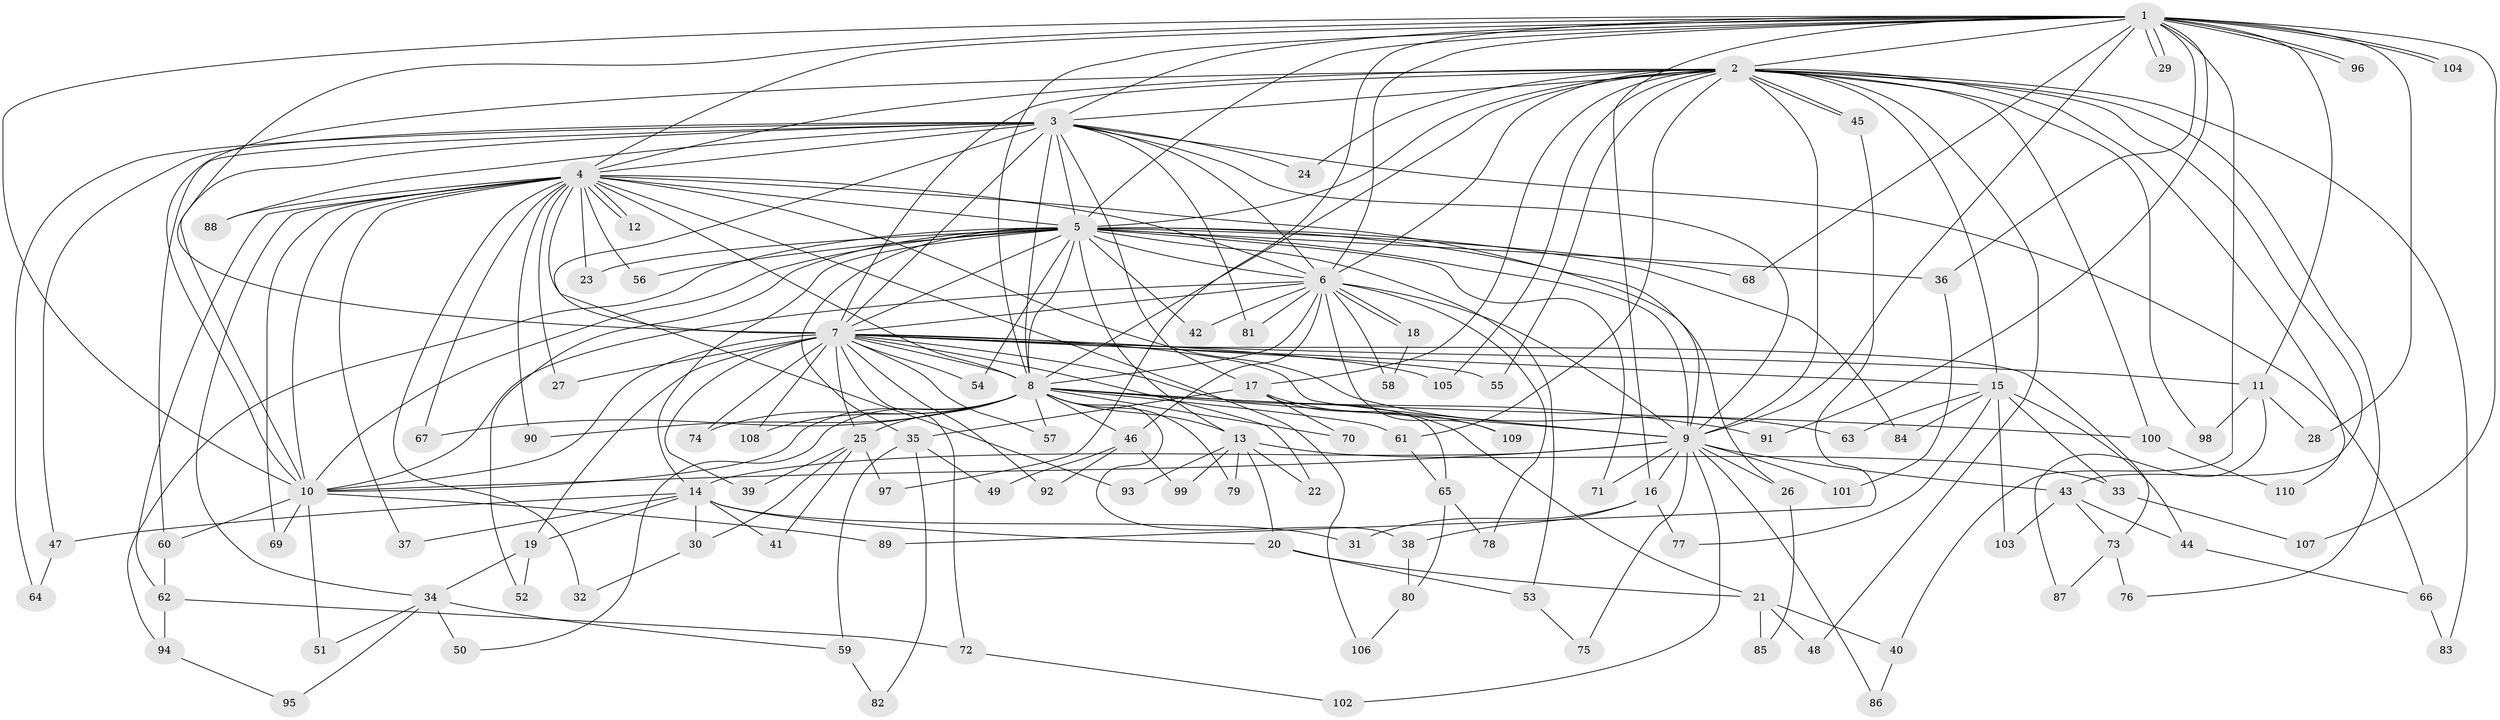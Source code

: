 // coarse degree distribution, {27: 0.015151515151515152, 34: 0.015151515151515152, 14: 0.015151515151515152, 1: 0.24242424242424243, 4: 0.09090909090909091, 2: 0.4696969696969697, 6: 0.045454545454545456, 3: 0.045454545454545456, 8: 0.030303030303030304, 7: 0.015151515151515152, 5: 0.015151515151515152}
// Generated by graph-tools (version 1.1) at 2025/48/03/04/25 21:48:35]
// undirected, 110 vertices, 245 edges
graph export_dot {
graph [start="1"]
  node [color=gray90,style=filled];
  1;
  2;
  3;
  4;
  5;
  6;
  7;
  8;
  9;
  10;
  11;
  12;
  13;
  14;
  15;
  16;
  17;
  18;
  19;
  20;
  21;
  22;
  23;
  24;
  25;
  26;
  27;
  28;
  29;
  30;
  31;
  32;
  33;
  34;
  35;
  36;
  37;
  38;
  39;
  40;
  41;
  42;
  43;
  44;
  45;
  46;
  47;
  48;
  49;
  50;
  51;
  52;
  53;
  54;
  55;
  56;
  57;
  58;
  59;
  60;
  61;
  62;
  63;
  64;
  65;
  66;
  67;
  68;
  69;
  70;
  71;
  72;
  73;
  74;
  75;
  76;
  77;
  78;
  79;
  80;
  81;
  82;
  83;
  84;
  85;
  86;
  87;
  88;
  89;
  90;
  91;
  92;
  93;
  94;
  95;
  96;
  97;
  98;
  99;
  100;
  101;
  102;
  103;
  104;
  105;
  106;
  107;
  108;
  109;
  110;
  1 -- 2;
  1 -- 3;
  1 -- 4;
  1 -- 5;
  1 -- 6;
  1 -- 7;
  1 -- 8;
  1 -- 9;
  1 -- 10;
  1 -- 11;
  1 -- 16;
  1 -- 28;
  1 -- 29;
  1 -- 29;
  1 -- 36;
  1 -- 40;
  1 -- 68;
  1 -- 91;
  1 -- 96;
  1 -- 96;
  1 -- 97;
  1 -- 104;
  1 -- 104;
  1 -- 107;
  2 -- 3;
  2 -- 4;
  2 -- 5;
  2 -- 6;
  2 -- 7;
  2 -- 8;
  2 -- 9;
  2 -- 10;
  2 -- 15;
  2 -- 17;
  2 -- 24;
  2 -- 43;
  2 -- 45;
  2 -- 45;
  2 -- 48;
  2 -- 55;
  2 -- 61;
  2 -- 76;
  2 -- 83;
  2 -- 98;
  2 -- 100;
  2 -- 105;
  2 -- 110;
  3 -- 4;
  3 -- 5;
  3 -- 6;
  3 -- 7;
  3 -- 8;
  3 -- 9;
  3 -- 10;
  3 -- 17;
  3 -- 24;
  3 -- 47;
  3 -- 60;
  3 -- 64;
  3 -- 66;
  3 -- 81;
  3 -- 88;
  3 -- 93;
  4 -- 5;
  4 -- 6;
  4 -- 7;
  4 -- 8;
  4 -- 9;
  4 -- 10;
  4 -- 12;
  4 -- 12;
  4 -- 23;
  4 -- 27;
  4 -- 32;
  4 -- 34;
  4 -- 37;
  4 -- 56;
  4 -- 62;
  4 -- 63;
  4 -- 67;
  4 -- 69;
  4 -- 88;
  4 -- 90;
  4 -- 106;
  5 -- 6;
  5 -- 7;
  5 -- 8;
  5 -- 9;
  5 -- 10;
  5 -- 13;
  5 -- 14;
  5 -- 23;
  5 -- 26;
  5 -- 35;
  5 -- 36;
  5 -- 42;
  5 -- 52;
  5 -- 53;
  5 -- 54;
  5 -- 56;
  5 -- 68;
  5 -- 71;
  5 -- 84;
  5 -- 94;
  6 -- 7;
  6 -- 8;
  6 -- 9;
  6 -- 10;
  6 -- 18;
  6 -- 18;
  6 -- 42;
  6 -- 46;
  6 -- 58;
  6 -- 78;
  6 -- 81;
  6 -- 109;
  7 -- 8;
  7 -- 9;
  7 -- 10;
  7 -- 11;
  7 -- 15;
  7 -- 19;
  7 -- 22;
  7 -- 25;
  7 -- 27;
  7 -- 39;
  7 -- 54;
  7 -- 55;
  7 -- 57;
  7 -- 65;
  7 -- 72;
  7 -- 73;
  7 -- 74;
  7 -- 92;
  7 -- 105;
  7 -- 108;
  8 -- 9;
  8 -- 10;
  8 -- 13;
  8 -- 25;
  8 -- 38;
  8 -- 46;
  8 -- 50;
  8 -- 57;
  8 -- 61;
  8 -- 67;
  8 -- 70;
  8 -- 74;
  8 -- 79;
  8 -- 90;
  8 -- 91;
  8 -- 100;
  8 -- 108;
  9 -- 10;
  9 -- 14;
  9 -- 16;
  9 -- 26;
  9 -- 43;
  9 -- 71;
  9 -- 75;
  9 -- 86;
  9 -- 101;
  9 -- 102;
  10 -- 51;
  10 -- 60;
  10 -- 69;
  10 -- 89;
  11 -- 28;
  11 -- 87;
  11 -- 98;
  13 -- 20;
  13 -- 22;
  13 -- 33;
  13 -- 79;
  13 -- 93;
  13 -- 99;
  14 -- 19;
  14 -- 20;
  14 -- 30;
  14 -- 31;
  14 -- 37;
  14 -- 41;
  14 -- 47;
  15 -- 33;
  15 -- 44;
  15 -- 63;
  15 -- 77;
  15 -- 84;
  15 -- 103;
  16 -- 31;
  16 -- 38;
  16 -- 77;
  17 -- 21;
  17 -- 35;
  17 -- 70;
  17 -- 109;
  18 -- 58;
  19 -- 34;
  19 -- 52;
  20 -- 21;
  20 -- 53;
  21 -- 40;
  21 -- 48;
  21 -- 85;
  25 -- 30;
  25 -- 39;
  25 -- 41;
  25 -- 97;
  26 -- 85;
  30 -- 32;
  33 -- 107;
  34 -- 50;
  34 -- 51;
  34 -- 59;
  34 -- 95;
  35 -- 49;
  35 -- 59;
  35 -- 82;
  36 -- 101;
  38 -- 80;
  40 -- 86;
  43 -- 44;
  43 -- 73;
  43 -- 103;
  44 -- 66;
  45 -- 89;
  46 -- 49;
  46 -- 92;
  46 -- 99;
  47 -- 64;
  53 -- 75;
  59 -- 82;
  60 -- 62;
  61 -- 65;
  62 -- 72;
  62 -- 94;
  65 -- 78;
  65 -- 80;
  66 -- 83;
  72 -- 102;
  73 -- 76;
  73 -- 87;
  80 -- 106;
  94 -- 95;
  100 -- 110;
}
